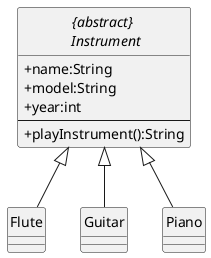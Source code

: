 @startuml
hide circle
skinparam classAttributeIconSize 0
abstract Instrument as "{abstract} \n Instrument" {
    + name:String
    + model:String
    + year:int
    --
    + playInstrument():String
}

Instrument <|-- Flute
Instrument <|-- Guitar
Instrument <|-- Piano
@enduml